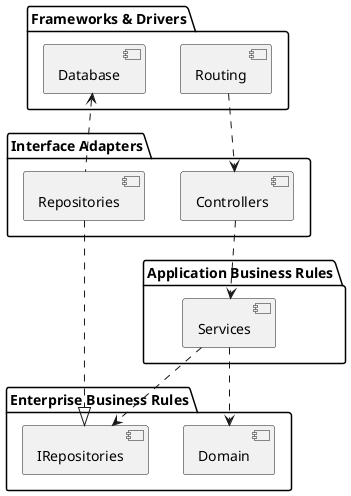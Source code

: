 @startuml
'https://plantuml.com/component-diagram



package "Frameworks & Drivers" {
    component Database
    component Routing
}


package "Interface Adapters"{
    component Repositories
    component Controllers
}


Routing ..> Controllers
Database <.. Repositories

package "Application Business Rules"{
    component Services
}

Controllers ..> Services

package "Enterprise Business Rules"{
    component Domain
    component IRepositories
}

Services ..> Domain
Services ..> IRepositories
Repositories ..|> IRepositories

@enduml